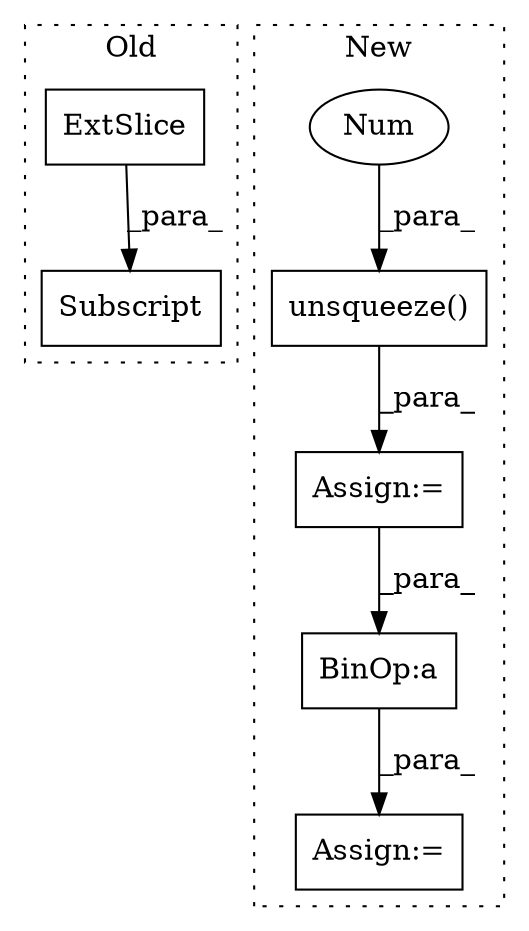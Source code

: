 digraph G {
subgraph cluster0 {
1 [label="ExtSlice" a="85" s="7033" l="13" shape="box"];
3 [label="Subscript" a="63" s="7033,0" l="38,0" shape="box"];
label = "Old";
style="dotted";
}
subgraph cluster1 {
2 [label="unsqueeze()" a="75" s="4026,4053" l="25,1" shape="box"];
4 [label="Num" a="76" s="4051" l="2" shape="ellipse"];
5 [label="Assign:=" a="68" s="5656" l="3" shape="box"];
6 [label="Assign:=" a="68" s="4738" l="3" shape="box"];
7 [label="BinOp:a" a="82" s="5676" l="3" shape="box"];
label = "New";
style="dotted";
}
1 -> 3 [label="_para_"];
2 -> 6 [label="_para_"];
4 -> 2 [label="_para_"];
6 -> 7 [label="_para_"];
7 -> 5 [label="_para_"];
}